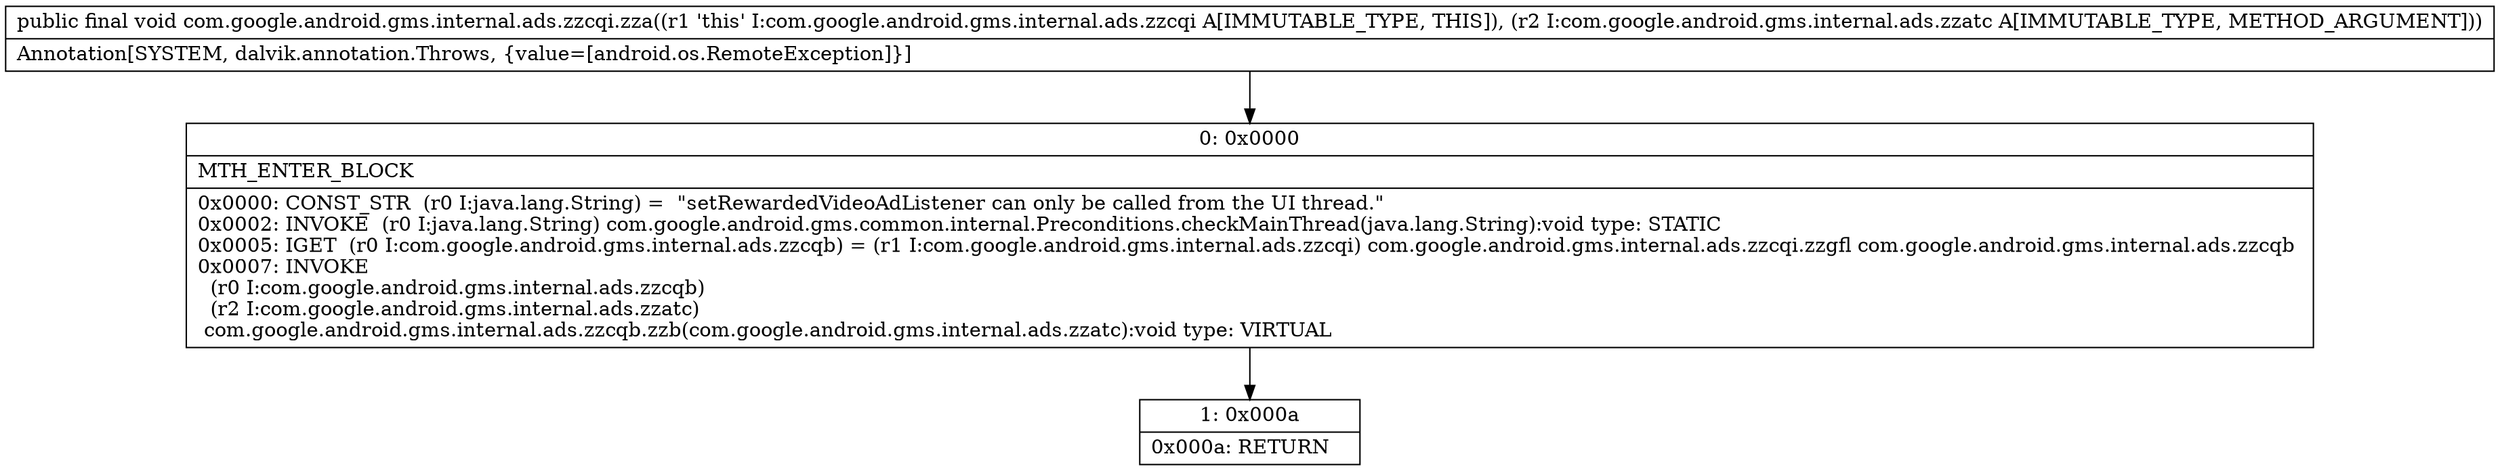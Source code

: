 digraph "CFG forcom.google.android.gms.internal.ads.zzcqi.zza(Lcom\/google\/android\/gms\/internal\/ads\/zzatc;)V" {
Node_0 [shape=record,label="{0\:\ 0x0000|MTH_ENTER_BLOCK\l|0x0000: CONST_STR  (r0 I:java.lang.String) =  \"setRewardedVideoAdListener can only be called from the UI thread.\" \l0x0002: INVOKE  (r0 I:java.lang.String) com.google.android.gms.common.internal.Preconditions.checkMainThread(java.lang.String):void type: STATIC \l0x0005: IGET  (r0 I:com.google.android.gms.internal.ads.zzcqb) = (r1 I:com.google.android.gms.internal.ads.zzcqi) com.google.android.gms.internal.ads.zzcqi.zzgfl com.google.android.gms.internal.ads.zzcqb \l0x0007: INVOKE  \l  (r0 I:com.google.android.gms.internal.ads.zzcqb)\l  (r2 I:com.google.android.gms.internal.ads.zzatc)\l com.google.android.gms.internal.ads.zzcqb.zzb(com.google.android.gms.internal.ads.zzatc):void type: VIRTUAL \l}"];
Node_1 [shape=record,label="{1\:\ 0x000a|0x000a: RETURN   \l}"];
MethodNode[shape=record,label="{public final void com.google.android.gms.internal.ads.zzcqi.zza((r1 'this' I:com.google.android.gms.internal.ads.zzcqi A[IMMUTABLE_TYPE, THIS]), (r2 I:com.google.android.gms.internal.ads.zzatc A[IMMUTABLE_TYPE, METHOD_ARGUMENT]))  | Annotation[SYSTEM, dalvik.annotation.Throws, \{value=[android.os.RemoteException]\}]\l}"];
MethodNode -> Node_0;
Node_0 -> Node_1;
}

